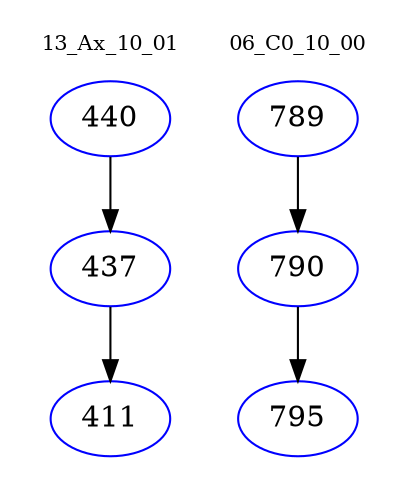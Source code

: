 digraph{
subgraph cluster_0 {
color = white
label = "13_Ax_10_01";
fontsize=10;
T0_440 [label="440", color="blue"]
T0_440 -> T0_437 [color="black"]
T0_437 [label="437", color="blue"]
T0_437 -> T0_411 [color="black"]
T0_411 [label="411", color="blue"]
}
subgraph cluster_1 {
color = white
label = "06_C0_10_00";
fontsize=10;
T1_789 [label="789", color="blue"]
T1_789 -> T1_790 [color="black"]
T1_790 [label="790", color="blue"]
T1_790 -> T1_795 [color="black"]
T1_795 [label="795", color="blue"]
}
}
